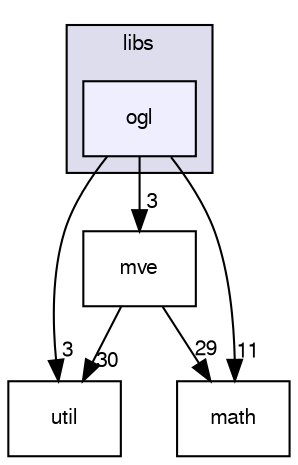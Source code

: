 digraph "/home/jason/x/texture-reconstruction/mve/libs/ogl" {
  compound=true
  node [ fontsize="10", fontname="FreeSans"];
  edge [ labelfontsize="10", labelfontname="FreeSans"];
  subgraph clusterdir_6719ab1f1f7655efc2fa43f7eb574fd1 {
    graph [ bgcolor="#ddddee", pencolor="black", label="libs" fontname="FreeSans", fontsize="10", URL="dir_6719ab1f1f7655efc2fa43f7eb574fd1.html"]
  dir_28af43337cae7d8140bcf80a38b900d4 [shape=box, label="ogl", style="filled", fillcolor="#eeeeff", pencolor="black", URL="dir_28af43337cae7d8140bcf80a38b900d4.html"];
  }
  dir_2e5bde0e768e1c9a7f40cd5999af9f90 [shape=box label="util" URL="dir_2e5bde0e768e1c9a7f40cd5999af9f90.html"];
  dir_e03f63f02d48f81ee131e4c7c81c9756 [shape=box label="math" URL="dir_e03f63f02d48f81ee131e4c7c81c9756.html"];
  dir_685ef39c755da42c308451c2e6d1fd3d [shape=box label="mve" URL="dir_685ef39c755da42c308451c2e6d1fd3d.html"];
  dir_28af43337cae7d8140bcf80a38b900d4->dir_2e5bde0e768e1c9a7f40cd5999af9f90 [headlabel="3", labeldistance=1.5 headhref="dir_000005_000007.html"];
  dir_28af43337cae7d8140bcf80a38b900d4->dir_e03f63f02d48f81ee131e4c7c81c9756 [headlabel="11", labeldistance=1.5 headhref="dir_000005_000003.html"];
  dir_28af43337cae7d8140bcf80a38b900d4->dir_685ef39c755da42c308451c2e6d1fd3d [headlabel="3", labeldistance=1.5 headhref="dir_000005_000004.html"];
  dir_685ef39c755da42c308451c2e6d1fd3d->dir_2e5bde0e768e1c9a7f40cd5999af9f90 [headlabel="30", labeldistance=1.5 headhref="dir_000004_000007.html"];
  dir_685ef39c755da42c308451c2e6d1fd3d->dir_e03f63f02d48f81ee131e4c7c81c9756 [headlabel="29", labeldistance=1.5 headhref="dir_000004_000003.html"];
}
